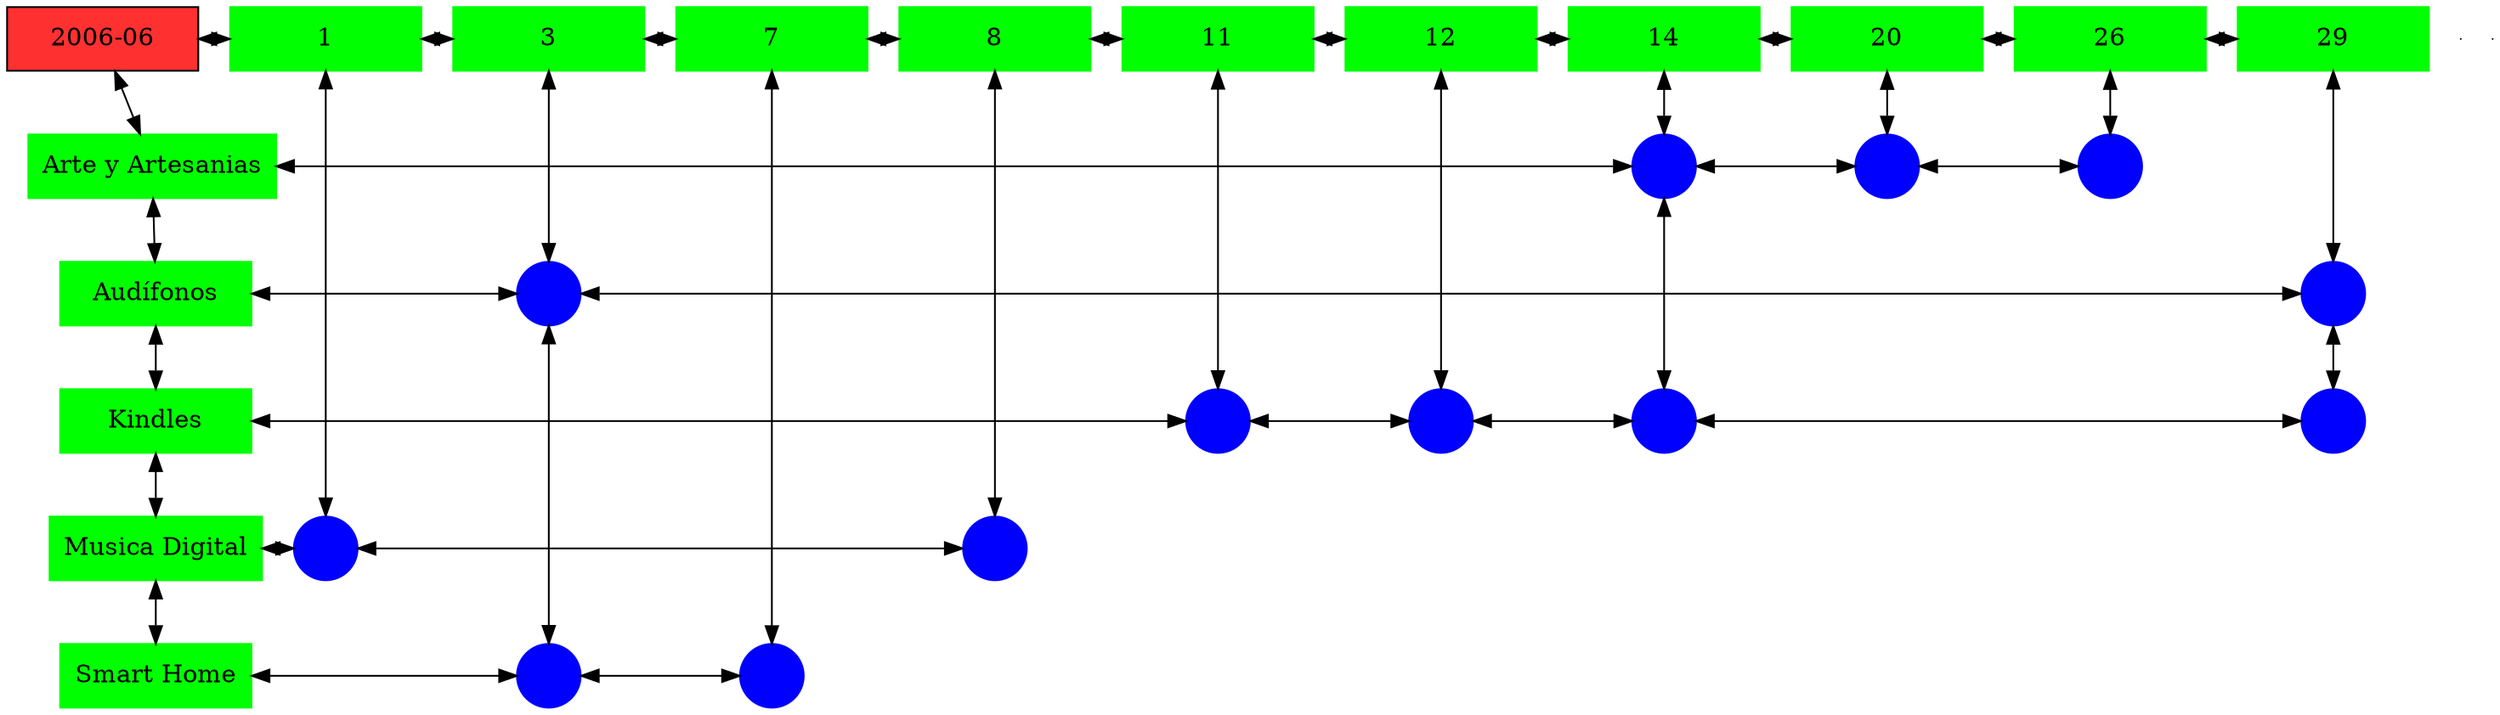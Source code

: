 digraph G{
node[shape="box"];
nodeMt[ label = "2006-06", width = 1.5, style = filled, fillcolor = firebrick1, group = 1 ];
e0[ shape = point, width = 0 ];
e1[ shape = point, width = 0 ];
node0xc0021597c0[label="1",color=green,style =filled,width = 1.5 group=1];
nodeMt->node0xc0021597c0[dir="both"];
{rank=same;nodeMt;node0xc0021597c0;}
node0xc0021029b0[label="3",color=green,style =filled,width = 1.5 group=3];
node0xc0021597c0->node0xc0021029b0[dir="both"];
{rank=same;node0xc0021597c0;node0xc0021029b0;}
node0xc001eae820[label="7",color=green,style =filled,width = 1.5 group=7];
node0xc0021029b0->node0xc001eae820[dir="both"];
{rank=same;node0xc0021029b0;node0xc001eae820;}
node0xc002050d20[label="8",color=green,style =filled,width = 1.5 group=8];
node0xc001eae820->node0xc002050d20[dir="both"];
{rank=same;node0xc001eae820;node0xc002050d20;}
node0xc0020f2000[label="11",color=green,style =filled,width = 1.5 group=11];
node0xc002050d20->node0xc0020f2000[dir="both"];
{rank=same;node0xc002050d20;node0xc0020f2000;}
node0xc001fdf4f0[label="12",color=green,style =filled,width = 1.5 group=12];
node0xc0020f2000->node0xc001fdf4f0[dir="both"];
{rank=same;node0xc0020f2000;node0xc001fdf4f0;}
node0xc001f5caa0[label="14",color=green,style =filled,width = 1.5 group=14];
node0xc001fdf4f0->node0xc001f5caa0[dir="both"];
{rank=same;node0xc001fdf4f0;node0xc001f5caa0;}
node0xc0022e5040[label="20",color=green,style =filled,width = 1.5 group=20];
node0xc001f5caa0->node0xc0022e5040[dir="both"];
{rank=same;node0xc001f5caa0;node0xc0022e5040;}
node0xc001fb2a50[label="26",color=green,style =filled,width = 1.5 group=26];
node0xc0022e5040->node0xc001fb2a50[dir="both"];
{rank=same;node0xc0022e5040;node0xc001fb2a50;}
node0xc001ea64b0[label="29",color=green,style =filled,width = 1.5 group=29];
node0xc001fb2a50->node0xc001ea64b0[dir="both"];
{rank=same;node0xc001fb2a50;node0xc001ea64b0;}
node0xc001f5ca50[label="Arte y Artesanias",color=green,style =filled width = 1.5 group=1];
node0xc001f5a880[label="",color=blue,style =filled, width = 0.5 group=14 shape=circle];
node0xc001f5ca50->node0xc001f5a880[dir="both"];
{rank=same;node0xc001f5ca50;node0xc001f5a880;}
node0xc0022dd980[label="",color=blue,style =filled, width = 0.5 group=20 shape=circle];
node0xc001f5a880->node0xc0022dd980[dir="both"];
{rank=same;node0xc0022dd980;node0xc001f5a880;}
node0xc001fb4500[label="",color=blue,style =filled, width = 0.5 group=26 shape=circle];
node0xc0022dd980->node0xc001fb4500[dir="both"];
{rank=same;node0xc001fb4500;node0xc0022dd980;}
node0xc00218fcc0[label="Audífonos",color=green,style =filled width = 1.5 group=1];
node0xc002298100[label="",color=blue,style =filled, width = 0.5 group=3 shape=circle];
node0xc00218fcc0->node0xc002298100[dir="both"];
{rank=same;node0xc00218fcc0;node0xc002298100;}
node0xc002198e80[label="",color=blue,style =filled, width = 0.5 group=29 shape=circle];
node0xc002298100->node0xc002198e80[dir="both"];
{rank=same;node0xc002198e80;node0xc002298100;}
node0xc001ea6460[label="Kindles",color=green,style =filled width = 1.5 group=1];
node0xc0020eb000[label="",color=blue,style =filled, width = 0.5 group=11 shape=circle];
node0xc001ea6460->node0xc0020eb000[dir="both"];
{rank=same;node0xc001ea6460;node0xc0020eb000;}
node0xc001fdd100[label="",color=blue,style =filled, width = 0.5 group=12 shape=circle];
node0xc0020eb000->node0xc001fdd100[dir="both"];
{rank=same;node0xc001fdd100;node0xc0020eb000;}
node0xc002185f00[label="",color=blue,style =filled, width = 0.5 group=14 shape=circle];
node0xc001fdd100->node0xc002185f00[dir="both"];
{rank=same;node0xc002185f00;node0xc001fdd100;}
node0xc001ea4380[label="",color=blue,style =filled, width = 0.5 group=29 shape=circle];
node0xc002185f00->node0xc001ea4380[dir="both"];
{rank=same;node0xc001ea4380;node0xc002185f00;}
node0xc002050cd0[label="Musica Digital",color=green,style =filled width = 1.5 group=1];
node0xc002157880[label="",color=blue,style =filled, width = 0.5 group=1 shape=circle];
node0xc002050cd0->node0xc002157880[dir="both"];
{rank=same;node0xc002050cd0;node0xc002157880;}
node0xc00204cd00[label="",color=blue,style =filled, width = 0.5 group=8 shape=circle];
node0xc002157880->node0xc00204cd00[dir="both"];
{rank=same;node0xc00204cd00;node0xc002157880;}
node0xc001eae7d0[label="Smart Home",color=green,style =filled width = 1.5 group=1];
node0xc0020ff000[label="",color=blue,style =filled, width = 0.5 group=3 shape=circle];
node0xc001eae7d0->node0xc0020ff000[dir="both"];
{rank=same;node0xc001eae7d0;node0xc0020ff000;}
node0xc001ea5800[label="",color=blue,style =filled, width = 0.5 group=7 shape=circle];
node0xc0020ff000->node0xc001ea5800[dir="both"];
{rank=same;node0xc001ea5800;node0xc0020ff000;}
node0xc0021597c0->node0xc002157880[dir="both"];
node0xc0021029b0->node0xc002298100[dir="both"];
node0xc002298100->node0xc0020ff000[dir="both"];
node0xc001eae820->node0xc001ea5800[dir="both"];
node0xc002050d20->node0xc00204cd00[dir="both"];
node0xc0020f2000->node0xc0020eb000[dir="both"];
node0xc001fdf4f0->node0xc001fdd100[dir="both"];
node0xc001f5caa0->node0xc001f5a880[dir="both"];
node0xc001f5a880->node0xc002185f00[dir="both"];
node0xc0022e5040->node0xc0022dd980[dir="both"];
node0xc001fb2a50->node0xc001fb4500[dir="both"];
node0xc001ea64b0->node0xc002198e80[dir="both"];
node0xc002198e80->node0xc001ea4380[dir="both"];
nodeMt->node0xc001f5ca50[dir="both"];
node0xc001f5ca50->node0xc00218fcc0[dir="both"];
node0xc00218fcc0->node0xc001ea6460[dir="both"];
node0xc001ea6460->node0xc002050cd0[dir="both"];
node0xc002050cd0->node0xc001eae7d0[dir="both"];
}
